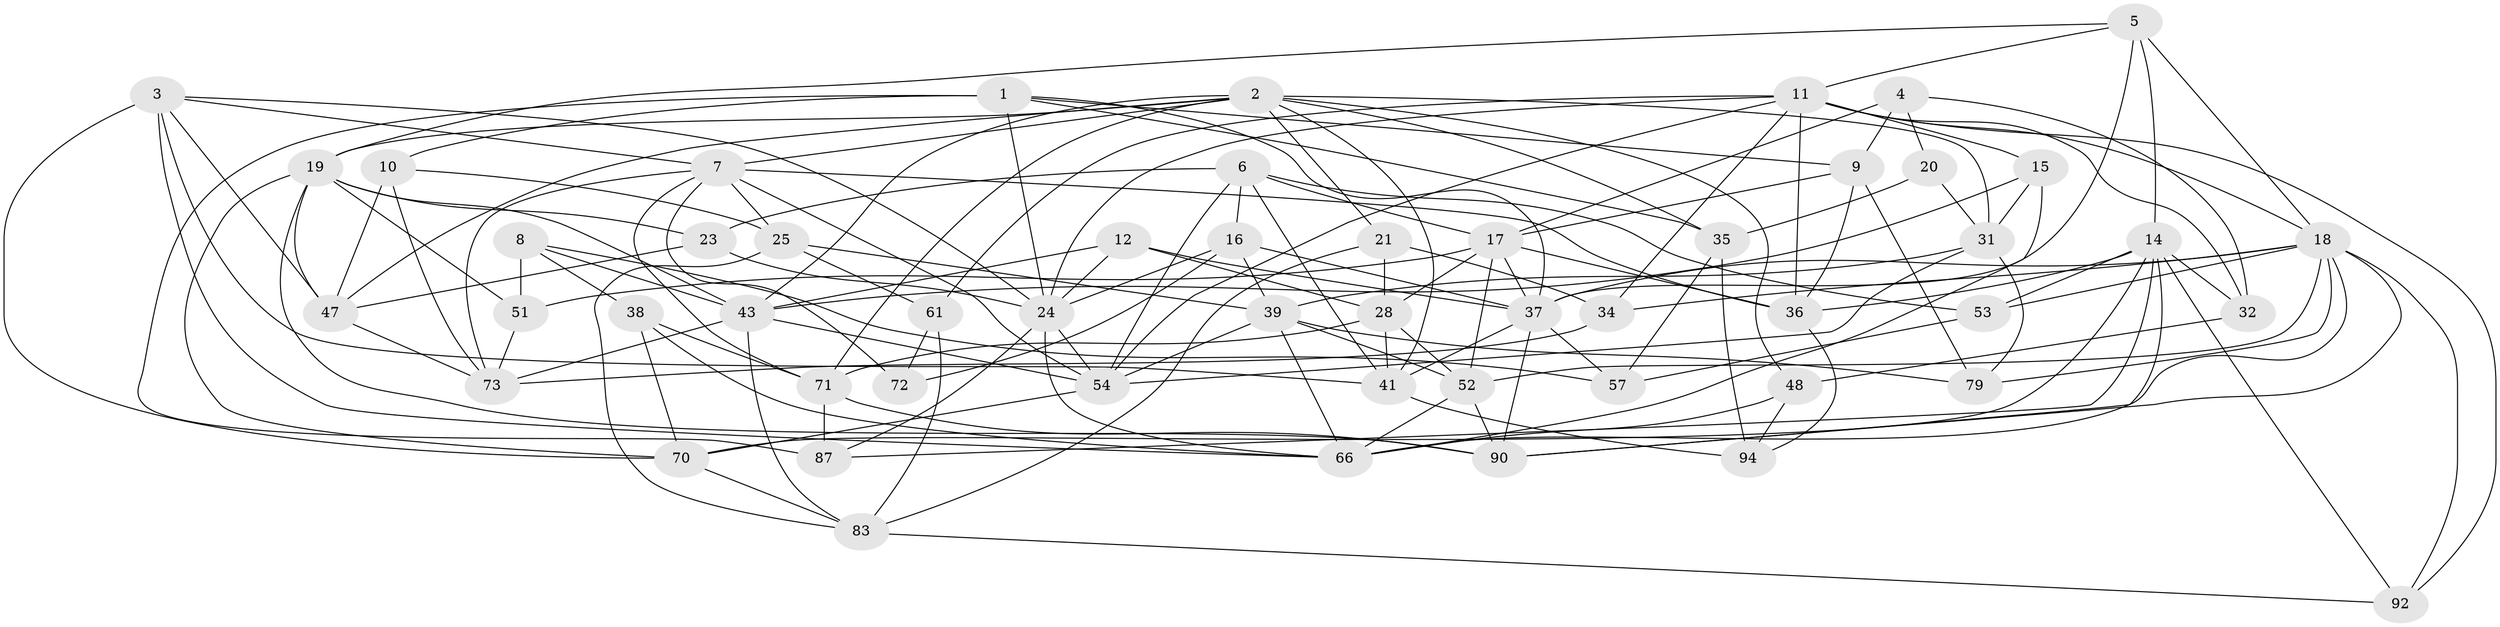 // original degree distribution, {4: 1.0}
// Generated by graph-tools (version 1.1) at 2025/20/03/04/25 18:20:53]
// undirected, 53 vertices, 151 edges
graph export_dot {
graph [start="1"]
  node [color=gray90,style=filled];
  1 [super="+26"];
  2 [super="+60+50"];
  3 [super="+97"];
  4;
  5 [super="+63"];
  6 [super="+13"];
  7 [super="+55"];
  8;
  9 [super="+96"];
  10;
  11 [super="+67+75"];
  12;
  14 [super="+29+78"];
  15;
  16 [super="+44"];
  17 [super="+62+42"];
  18 [super="+27+56"];
  19 [super="+22"];
  20;
  21;
  23;
  24 [super="+30+105"];
  25 [super="+40"];
  28 [super="+33"];
  31 [super="+46"];
  32;
  34;
  35 [super="+64"];
  36 [super="+45+106"];
  37 [super="+49+65"];
  38;
  39 [super="+69+80"];
  41 [super="+86"];
  43 [super="+98+58"];
  47 [super="+74"];
  48;
  51;
  52 [super="+68"];
  53;
  54 [super="+59+103"];
  57;
  61;
  66 [super="+82"];
  70 [super="+100"];
  71 [super="+102"];
  72;
  73 [super="+77"];
  79;
  83 [super="+93"];
  87;
  90 [super="+104"];
  92;
  94;
  1 -- 87;
  1 -- 35;
  1 -- 37;
  1 -- 9;
  1 -- 10;
  1 -- 24;
  2 -- 41;
  2 -- 35;
  2 -- 48;
  2 -- 43;
  2 -- 31;
  2 -- 47;
  2 -- 19;
  2 -- 21;
  2 -- 71;
  2 -- 7;
  3 -- 66;
  3 -- 41;
  3 -- 24;
  3 -- 70;
  3 -- 47;
  3 -- 7;
  4 -- 32;
  4 -- 20;
  4 -- 9;
  4 -- 17;
  5 -- 37 [weight=2];
  5 -- 18;
  5 -- 14;
  5 -- 11;
  5 -- 19;
  6 -- 53;
  6 -- 23;
  6 -- 16;
  6 -- 54;
  6 -- 41;
  6 -- 17;
  7 -- 72;
  7 -- 36;
  7 -- 71;
  7 -- 73;
  7 -- 54;
  7 -- 25;
  8 -- 38;
  8 -- 43;
  8 -- 57;
  8 -- 51;
  9 -- 17;
  9 -- 36 [weight=2];
  9 -- 79;
  10 -- 47;
  10 -- 25;
  10 -- 73;
  11 -- 92;
  11 -- 61;
  11 -- 54;
  11 -- 15;
  11 -- 32;
  11 -- 34;
  11 -- 24 [weight=2];
  11 -- 36 [weight=2];
  11 -- 18;
  12 -- 37;
  12 -- 28;
  12 -- 24;
  12 -- 43;
  14 -- 70;
  14 -- 87;
  14 -- 32;
  14 -- 92;
  14 -- 90;
  14 -- 36;
  14 -- 53;
  15 -- 66;
  15 -- 43;
  15 -- 31;
  16 -- 72 [weight=2];
  16 -- 39;
  16 -- 37;
  16 -- 24;
  17 -- 52;
  17 -- 36;
  17 -- 51;
  17 -- 28;
  17 -- 37;
  18 -- 52;
  18 -- 34;
  18 -- 37;
  18 -- 53;
  18 -- 79;
  18 -- 66;
  18 -- 92;
  18 -- 90;
  19 -- 51;
  19 -- 23;
  19 -- 90;
  19 -- 70;
  19 -- 43;
  19 -- 47;
  20 -- 35 [weight=2];
  20 -- 31;
  21 -- 34;
  21 -- 83;
  21 -- 28;
  23 -- 47;
  23 -- 24;
  24 -- 54;
  24 -- 66;
  24 -- 87;
  25 -- 61;
  25 -- 39 [weight=2];
  25 -- 83;
  28 -- 41;
  28 -- 52;
  28 -- 71;
  31 -- 54;
  31 -- 39;
  31 -- 79;
  32 -- 48;
  34 -- 73;
  35 -- 94;
  35 -- 57;
  36 -- 94;
  37 -- 57;
  37 -- 41;
  37 -- 90;
  38 -- 71;
  38 -- 70;
  38 -- 66;
  39 -- 52;
  39 -- 79;
  39 -- 54;
  39 -- 66;
  41 -- 94;
  43 -- 54;
  43 -- 73;
  43 -- 83;
  47 -- 73;
  48 -- 94;
  48 -- 66;
  51 -- 73;
  52 -- 66;
  52 -- 90;
  53 -- 57;
  54 -- 70;
  61 -- 72;
  61 -- 83;
  70 -- 83;
  71 -- 87;
  71 -- 90;
  83 -- 92;
}
